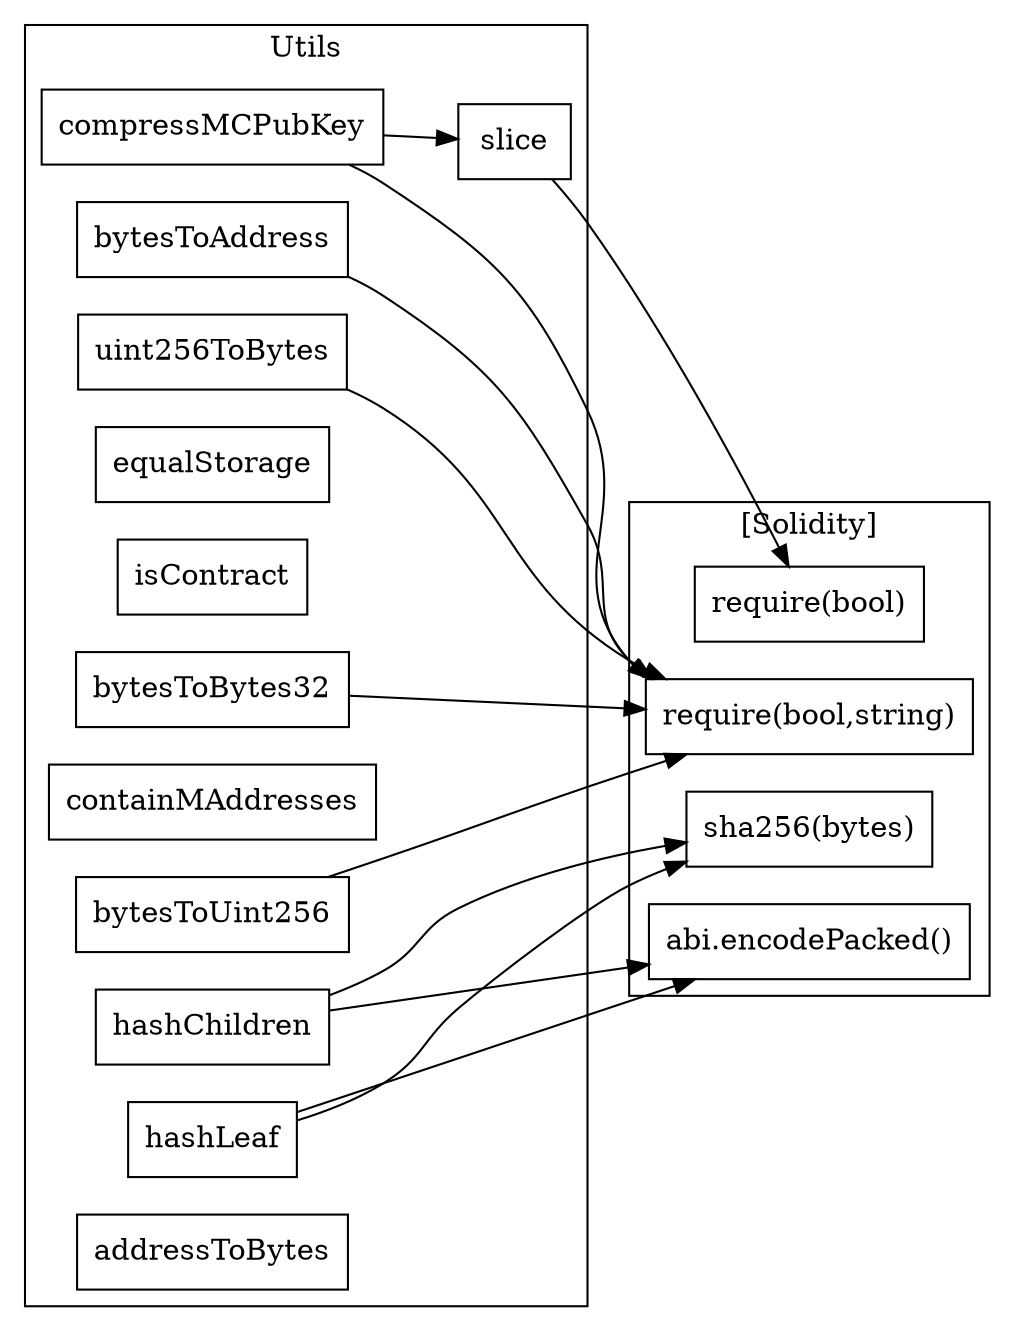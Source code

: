 strict digraph {
rankdir="LR"
node [shape=box]
subgraph cluster_790_Utils {
label = "Utils"
"790_bytesToAddress" [label="bytesToAddress"]
"790_uint256ToBytes" [label="uint256ToBytes"]
"790_compressMCPubKey" [label="compressMCPubKey"]
"790_equalStorage" [label="equalStorage"]
"790_isContract" [label="isContract"]
"790_bytesToBytes32" [label="bytesToBytes32"]
"790_containMAddresses" [label="containMAddresses"]
"790_bytesToUint256" [label="bytesToUint256"]
"790_hashLeaf" [label="hashLeaf"]
"790_hashChildren" [label="hashChildren"]
"790_slice" [label="slice"]
"790_addressToBytes" [label="addressToBytes"]
"790_compressMCPubKey" -> "790_slice"
}subgraph cluster_solidity {
label = "[Solidity]"
"require(bool)" 
"sha256(bytes)" 
"abi.encodePacked()" 
"require(bool,string)" 
"790_bytesToAddress" -> "require(bool,string)"
"790_slice" -> "require(bool)"
"790_compressMCPubKey" -> "require(bool,string)"
"790_hashChildren" -> "abi.encodePacked()"
"790_hashChildren" -> "sha256(bytes)"
"790_hashLeaf" -> "abi.encodePacked()"
"790_bytesToUint256" -> "require(bool,string)"
"790_hashLeaf" -> "sha256(bytes)"
"790_bytesToBytes32" -> "require(bool,string)"
"790_uint256ToBytes" -> "require(bool,string)"
}
}